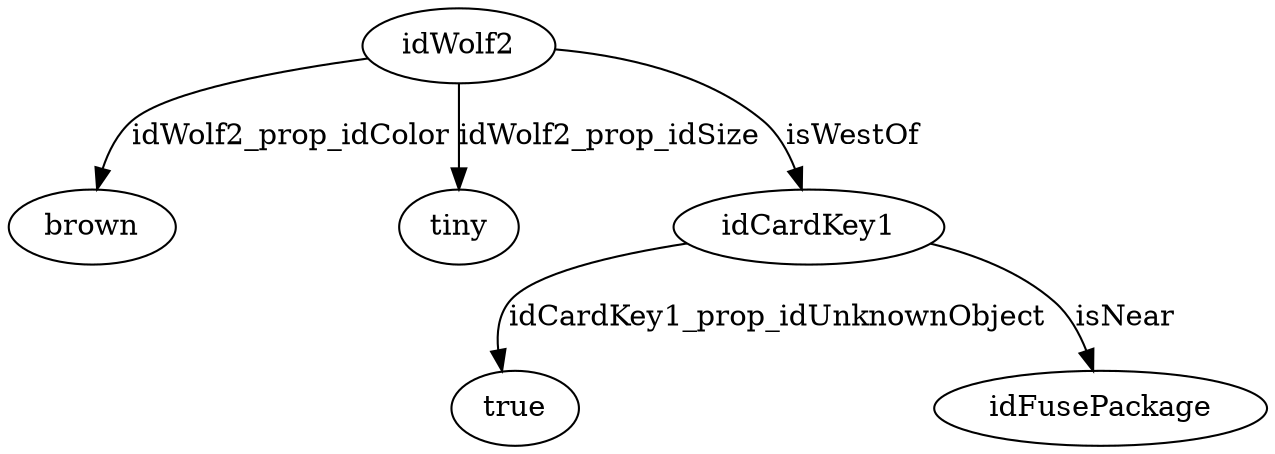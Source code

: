 strict digraph  {
idWolf2 [node_type=entity_node, root=root];
brown;
tiny;
idCardKey1;
true;
idFusePackage;
idWolf2 -> brown  [edge_type=property, label=idWolf2_prop_idColor];
idWolf2 -> tiny  [edge_type=property, label=idWolf2_prop_idSize];
idWolf2 -> idCardKey1  [edge_type=relationship, label=isWestOf];
idCardKey1 -> true  [edge_type=property, label=idCardKey1_prop_idUnknownObject];
idCardKey1 -> idFusePackage  [edge_type=relationship, label=isNear];
}
